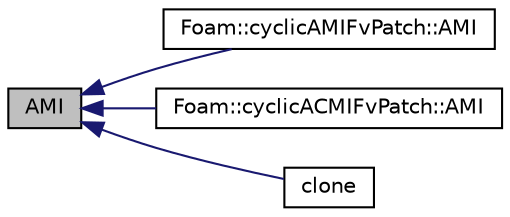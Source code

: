digraph "AMI"
{
  bgcolor="transparent";
  edge [fontname="Helvetica",fontsize="10",labelfontname="Helvetica",labelfontsize="10"];
  node [fontname="Helvetica",fontsize="10",shape=record];
  rankdir="LR";
  Node974 [label="AMI",height=0.2,width=0.4,color="black", fillcolor="grey75", style="filled", fontcolor="black"];
  Node974 -> Node975 [dir="back",color="midnightblue",fontsize="10",style="solid",fontname="Helvetica"];
  Node975 [label="Foam::cyclicAMIFvPatch::AMI",height=0.2,width=0.4,color="black",URL="$a23633.html#a92c1ccfbe642dd644a870e88786f4de9",tooltip="Return a reference to the AMI interpolator. "];
  Node974 -> Node976 [dir="back",color="midnightblue",fontsize="10",style="solid",fontname="Helvetica"];
  Node976 [label="Foam::cyclicACMIFvPatch::AMI",height=0.2,width=0.4,color="black",URL="$a23629.html#a92c1ccfbe642dd644a870e88786f4de9",tooltip="Return a reference to the AMI interpolator. "];
  Node974 -> Node977 [dir="back",color="midnightblue",fontsize="10",style="solid",fontname="Helvetica"];
  Node977 [label="clone",height=0.2,width=0.4,color="black",URL="$a26077.html#afff6d4f7511147e0c8a4b8a5448296ec",tooltip="Construct and return a clone, resetting the face list. "];
}
